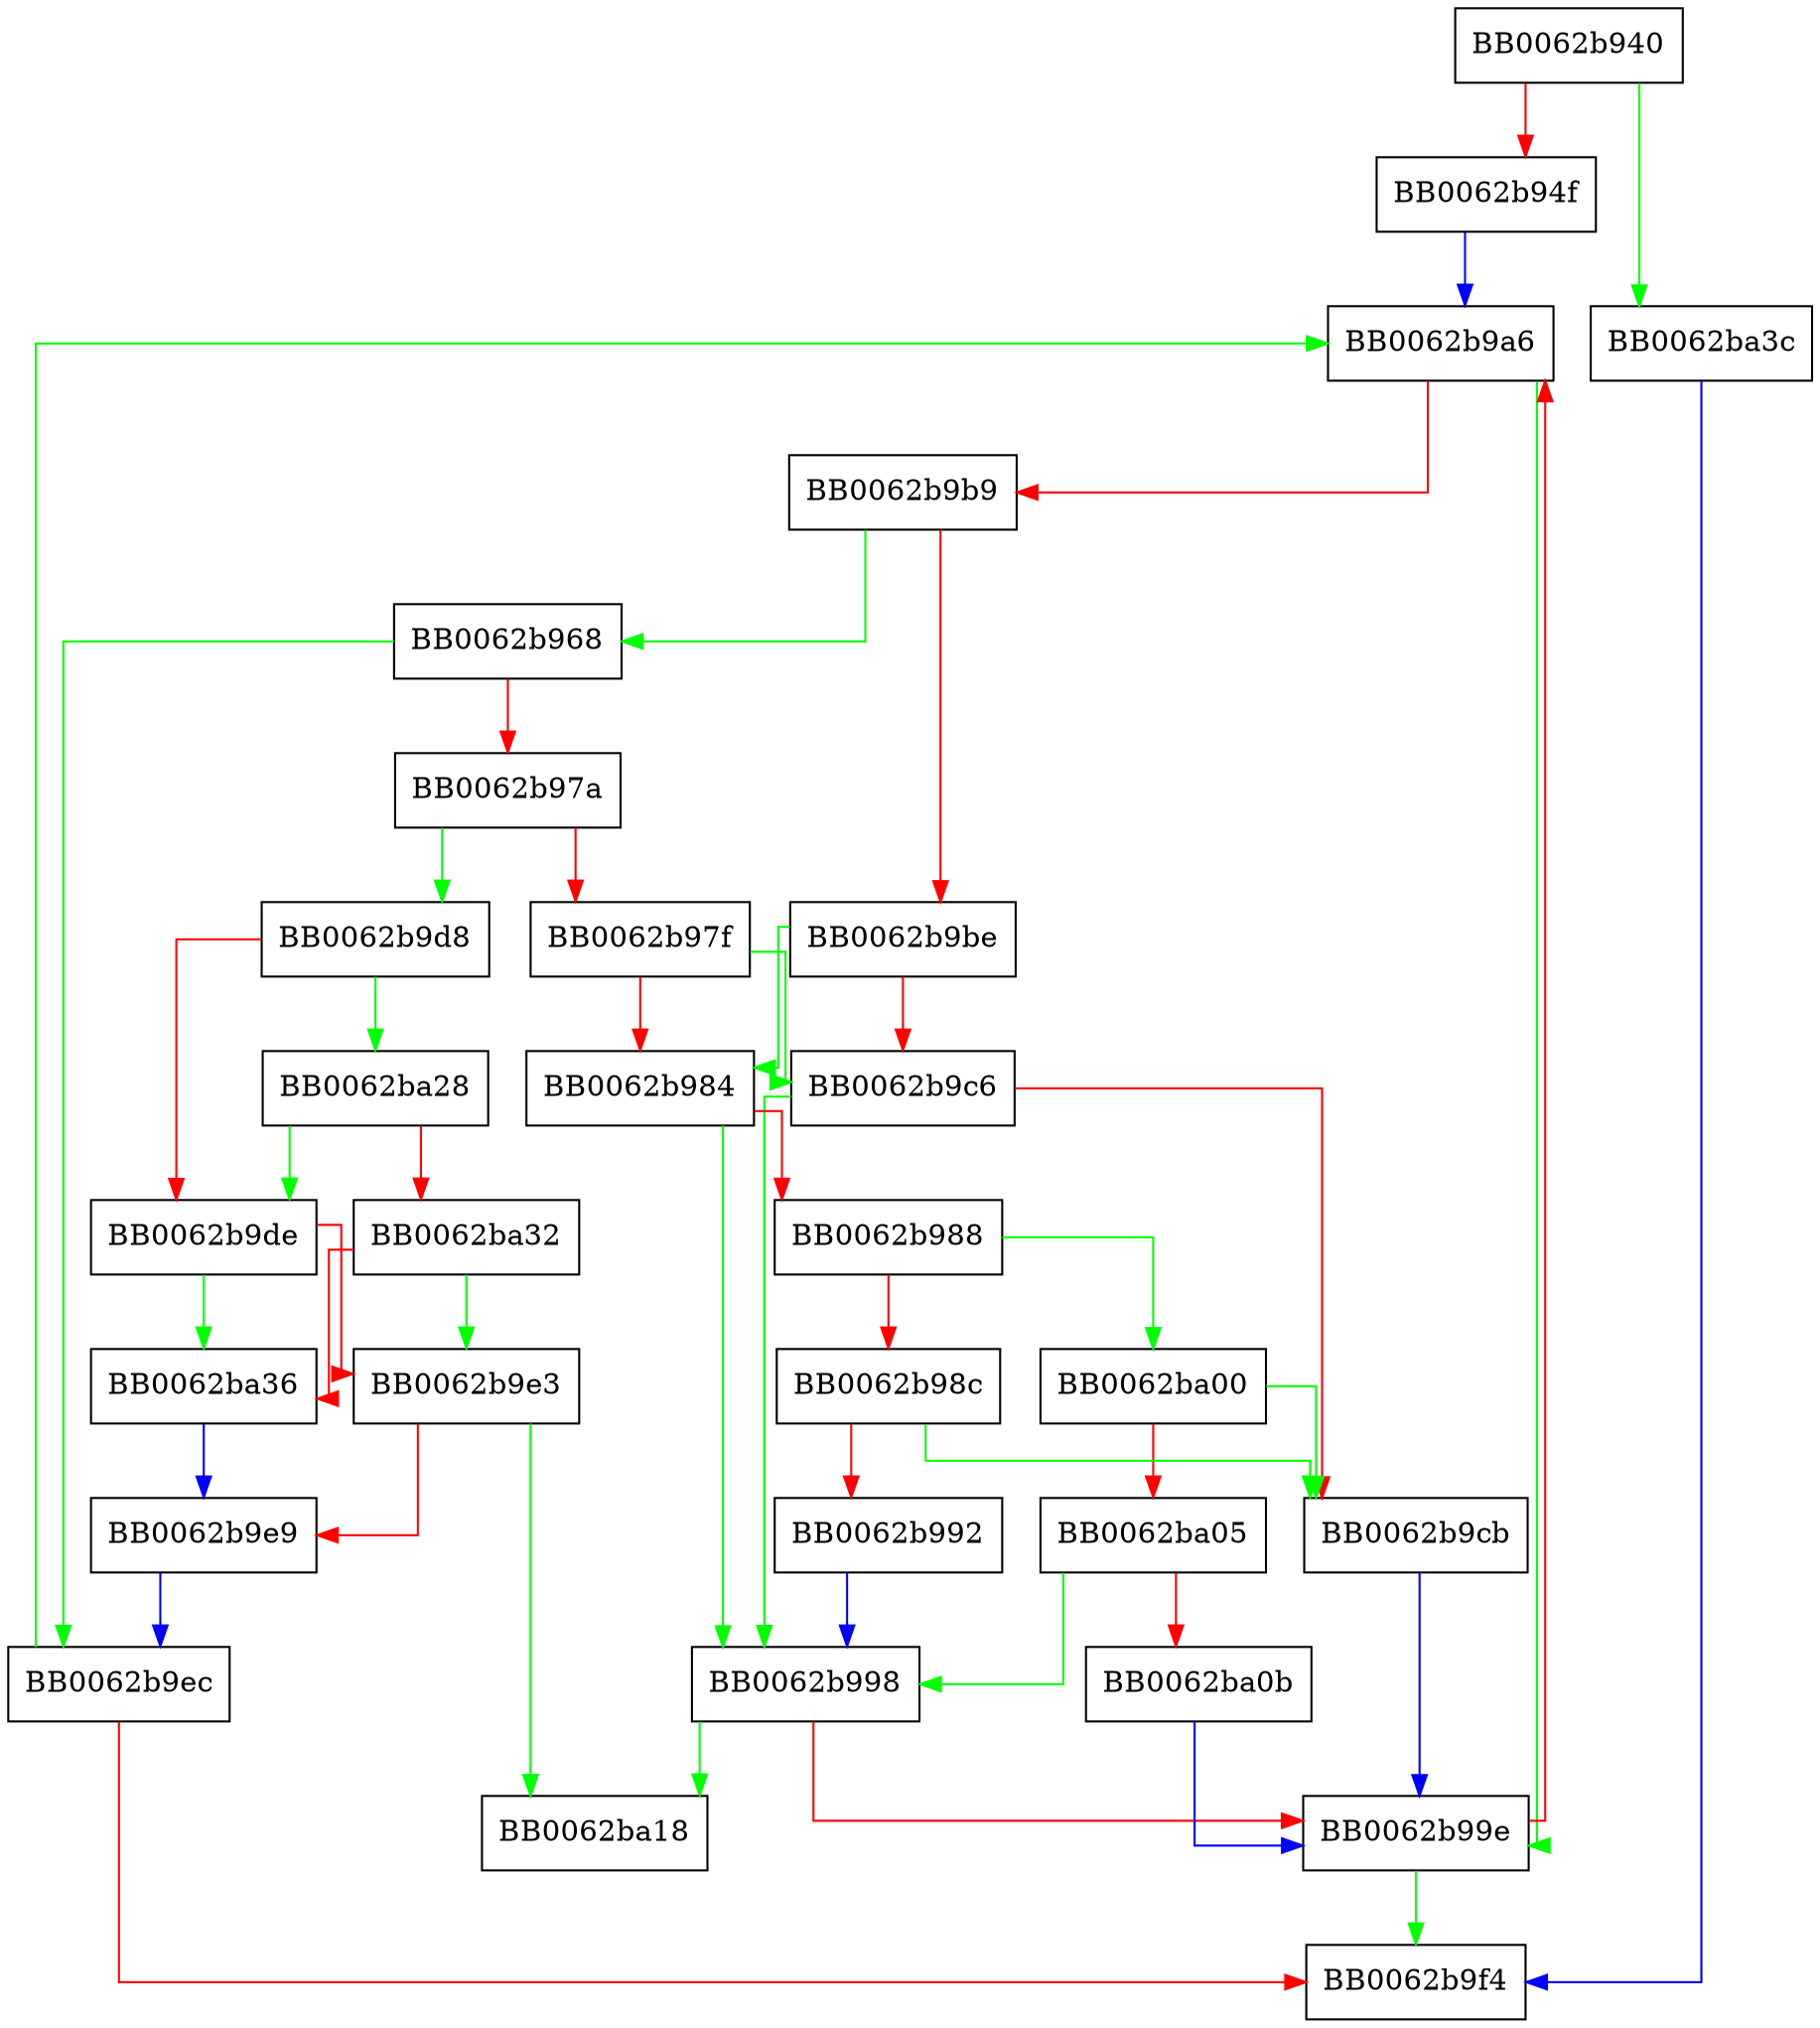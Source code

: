 digraph ossl_property_match_count {
  node [shape="box"];
  graph [splines=ortho];
  BB0062b940 -> BB0062ba3c [color="green"];
  BB0062b940 -> BB0062b94f [color="red"];
  BB0062b94f -> BB0062b9a6 [color="blue"];
  BB0062b968 -> BB0062b9ec [color="green"];
  BB0062b968 -> BB0062b97a [color="red"];
  BB0062b97a -> BB0062b9d8 [color="green"];
  BB0062b97a -> BB0062b97f [color="red"];
  BB0062b97f -> BB0062b9c6 [color="green"];
  BB0062b97f -> BB0062b984 [color="red"];
  BB0062b984 -> BB0062b998 [color="green"];
  BB0062b984 -> BB0062b988 [color="red"];
  BB0062b988 -> BB0062ba00 [color="green"];
  BB0062b988 -> BB0062b98c [color="red"];
  BB0062b98c -> BB0062b9cb [color="green"];
  BB0062b98c -> BB0062b992 [color="red"];
  BB0062b992 -> BB0062b998 [color="blue"];
  BB0062b998 -> BB0062ba18 [color="green"];
  BB0062b998 -> BB0062b99e [color="red"];
  BB0062b99e -> BB0062b9f4 [color="green"];
  BB0062b99e -> BB0062b9a6 [color="red"];
  BB0062b9a6 -> BB0062b99e [color="green"];
  BB0062b9a6 -> BB0062b9b9 [color="red"];
  BB0062b9b9 -> BB0062b968 [color="green"];
  BB0062b9b9 -> BB0062b9be [color="red"];
  BB0062b9be -> BB0062b984 [color="green"];
  BB0062b9be -> BB0062b9c6 [color="red"];
  BB0062b9c6 -> BB0062b998 [color="green"];
  BB0062b9c6 -> BB0062b9cb [color="red"];
  BB0062b9cb -> BB0062b99e [color="blue"];
  BB0062b9d8 -> BB0062ba28 [color="green"];
  BB0062b9d8 -> BB0062b9de [color="red"];
  BB0062b9de -> BB0062ba36 [color="green"];
  BB0062b9de -> BB0062b9e3 [color="red"];
  BB0062b9e3 -> BB0062ba18 [color="green"];
  BB0062b9e3 -> BB0062b9e9 [color="red"];
  BB0062b9e9 -> BB0062b9ec [color="blue"];
  BB0062b9ec -> BB0062b9a6 [color="green"];
  BB0062b9ec -> BB0062b9f4 [color="red"];
  BB0062ba00 -> BB0062b9cb [color="green"];
  BB0062ba00 -> BB0062ba05 [color="red"];
  BB0062ba05 -> BB0062b998 [color="green"];
  BB0062ba05 -> BB0062ba0b [color="red"];
  BB0062ba0b -> BB0062b99e [color="blue"];
  BB0062ba28 -> BB0062b9de [color="green"];
  BB0062ba28 -> BB0062ba32 [color="red"];
  BB0062ba32 -> BB0062b9e3 [color="green"];
  BB0062ba32 -> BB0062ba36 [color="red"];
  BB0062ba36 -> BB0062b9e9 [color="blue"];
  BB0062ba3c -> BB0062b9f4 [color="blue"];
}